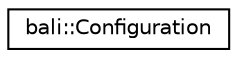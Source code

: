 digraph "Graphical Class Hierarchy"
{
  edge [fontname="Helvetica",fontsize="10",labelfontname="Helvetica",labelfontsize="10"];
  node [fontname="Helvetica",fontsize="10",shape=record];
  rankdir="LR";
  Node1 [label="bali::Configuration",height=0.2,width=0.4,color="black", fillcolor="white", style="filled",URL="$classbali_1_1_configuration.html"];
}
